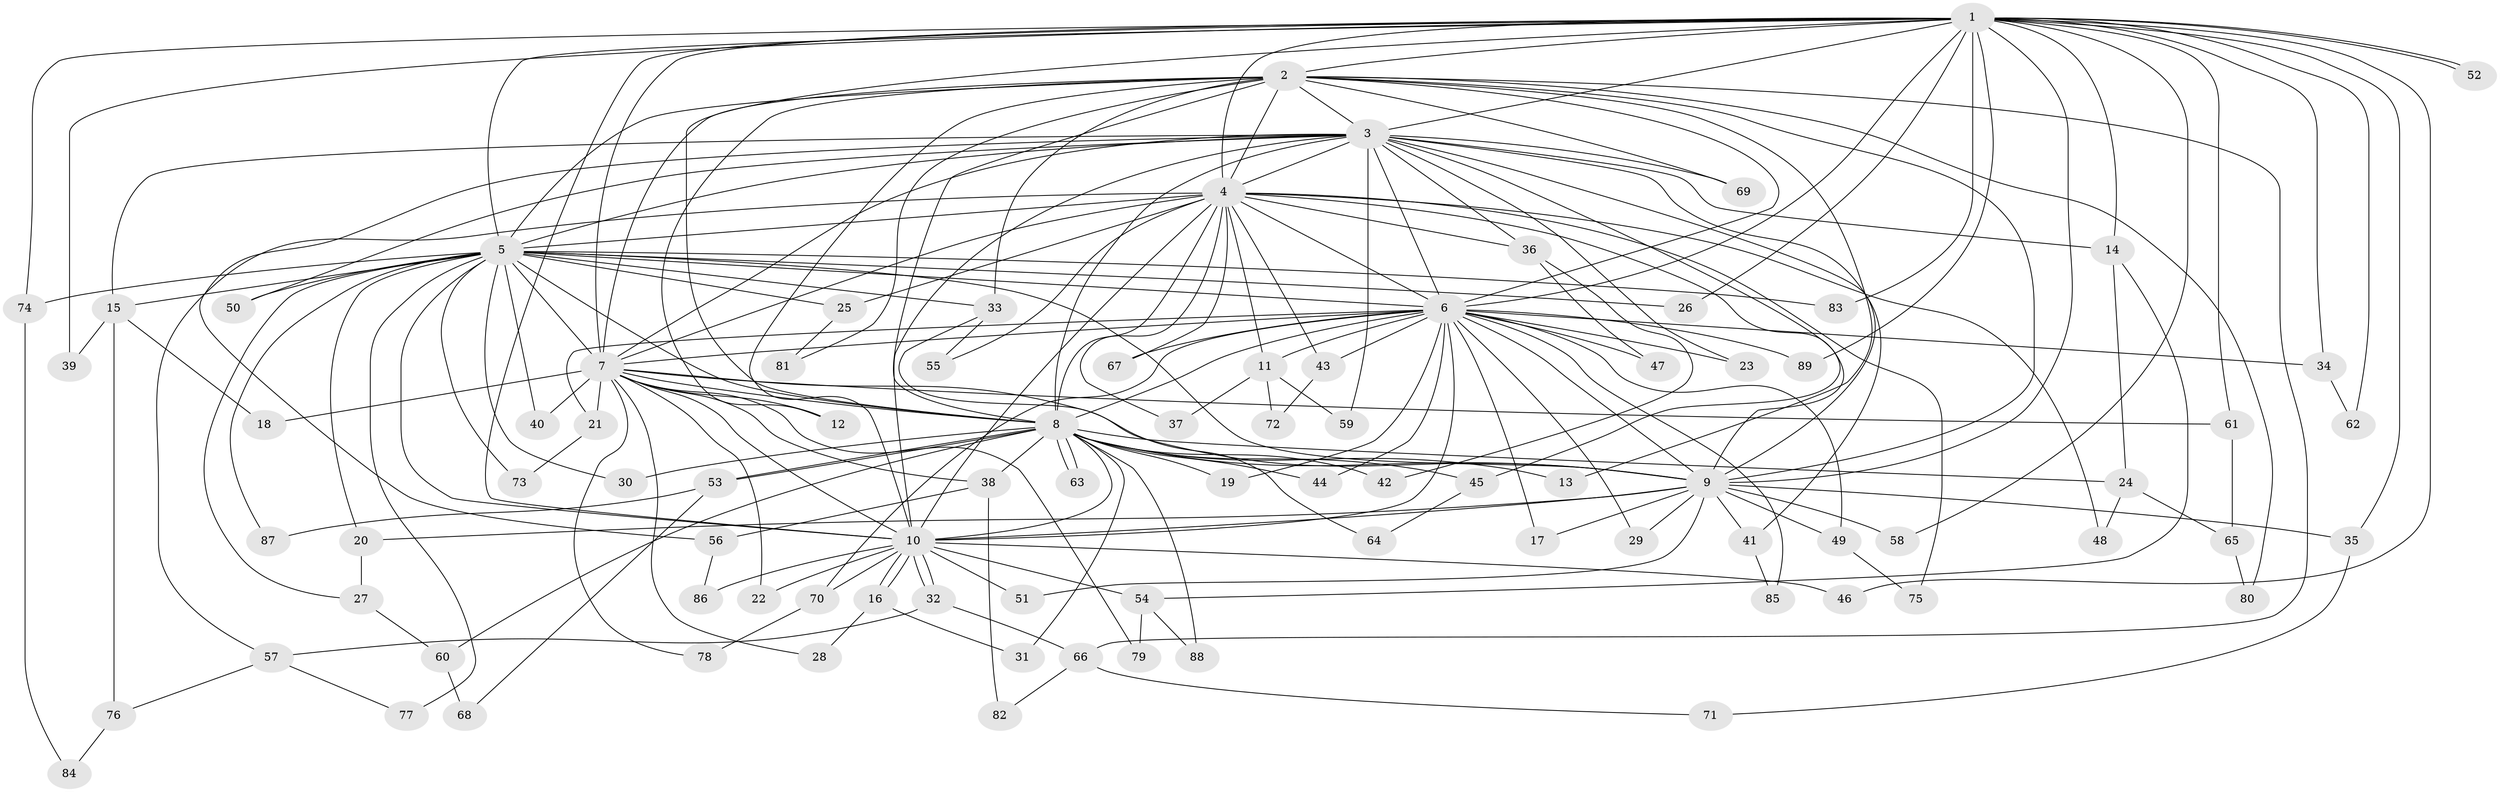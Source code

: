 // Generated by graph-tools (version 1.1) at 2025/46/03/09/25 04:46:26]
// undirected, 89 vertices, 203 edges
graph export_dot {
graph [start="1"]
  node [color=gray90,style=filled];
  1;
  2;
  3;
  4;
  5;
  6;
  7;
  8;
  9;
  10;
  11;
  12;
  13;
  14;
  15;
  16;
  17;
  18;
  19;
  20;
  21;
  22;
  23;
  24;
  25;
  26;
  27;
  28;
  29;
  30;
  31;
  32;
  33;
  34;
  35;
  36;
  37;
  38;
  39;
  40;
  41;
  42;
  43;
  44;
  45;
  46;
  47;
  48;
  49;
  50;
  51;
  52;
  53;
  54;
  55;
  56;
  57;
  58;
  59;
  60;
  61;
  62;
  63;
  64;
  65;
  66;
  67;
  68;
  69;
  70;
  71;
  72;
  73;
  74;
  75;
  76;
  77;
  78;
  79;
  80;
  81;
  82;
  83;
  84;
  85;
  86;
  87;
  88;
  89;
  1 -- 2;
  1 -- 3;
  1 -- 4;
  1 -- 5;
  1 -- 6;
  1 -- 7;
  1 -- 8;
  1 -- 9;
  1 -- 10;
  1 -- 14;
  1 -- 26;
  1 -- 34;
  1 -- 35;
  1 -- 39;
  1 -- 46;
  1 -- 52;
  1 -- 52;
  1 -- 58;
  1 -- 61;
  1 -- 62;
  1 -- 74;
  1 -- 83;
  1 -- 89;
  2 -- 3;
  2 -- 4;
  2 -- 5;
  2 -- 6;
  2 -- 7;
  2 -- 8;
  2 -- 9;
  2 -- 10;
  2 -- 12;
  2 -- 13;
  2 -- 33;
  2 -- 66;
  2 -- 69;
  2 -- 80;
  2 -- 81;
  3 -- 4;
  3 -- 5;
  3 -- 6;
  3 -- 7;
  3 -- 8;
  3 -- 9;
  3 -- 10;
  3 -- 14;
  3 -- 15;
  3 -- 23;
  3 -- 36;
  3 -- 41;
  3 -- 45;
  3 -- 50;
  3 -- 56;
  3 -- 59;
  3 -- 69;
  4 -- 5;
  4 -- 6;
  4 -- 7;
  4 -- 8;
  4 -- 9;
  4 -- 10;
  4 -- 11;
  4 -- 25;
  4 -- 36;
  4 -- 37;
  4 -- 43;
  4 -- 48;
  4 -- 55;
  4 -- 57;
  4 -- 67;
  4 -- 75;
  5 -- 6;
  5 -- 7;
  5 -- 8;
  5 -- 9;
  5 -- 10;
  5 -- 15;
  5 -- 20;
  5 -- 25;
  5 -- 26;
  5 -- 27;
  5 -- 30;
  5 -- 33;
  5 -- 40;
  5 -- 50;
  5 -- 73;
  5 -- 74;
  5 -- 77;
  5 -- 83;
  5 -- 87;
  6 -- 7;
  6 -- 8;
  6 -- 9;
  6 -- 10;
  6 -- 11;
  6 -- 17;
  6 -- 19;
  6 -- 21;
  6 -- 23;
  6 -- 29;
  6 -- 34;
  6 -- 43;
  6 -- 44;
  6 -- 47;
  6 -- 49;
  6 -- 67;
  6 -- 70;
  6 -- 85;
  6 -- 89;
  7 -- 8;
  7 -- 9;
  7 -- 10;
  7 -- 12;
  7 -- 18;
  7 -- 21;
  7 -- 22;
  7 -- 28;
  7 -- 38;
  7 -- 40;
  7 -- 61;
  7 -- 78;
  7 -- 79;
  8 -- 9;
  8 -- 10;
  8 -- 13;
  8 -- 19;
  8 -- 24;
  8 -- 30;
  8 -- 31;
  8 -- 38;
  8 -- 42;
  8 -- 44;
  8 -- 45;
  8 -- 53;
  8 -- 53;
  8 -- 60;
  8 -- 63;
  8 -- 63;
  8 -- 88;
  9 -- 10;
  9 -- 17;
  9 -- 20;
  9 -- 29;
  9 -- 35;
  9 -- 41;
  9 -- 49;
  9 -- 51;
  9 -- 58;
  10 -- 16;
  10 -- 16;
  10 -- 22;
  10 -- 32;
  10 -- 32;
  10 -- 46;
  10 -- 51;
  10 -- 54;
  10 -- 70;
  10 -- 86;
  11 -- 37;
  11 -- 59;
  11 -- 72;
  14 -- 24;
  14 -- 54;
  15 -- 18;
  15 -- 39;
  15 -- 76;
  16 -- 28;
  16 -- 31;
  20 -- 27;
  21 -- 73;
  24 -- 48;
  24 -- 65;
  25 -- 81;
  27 -- 60;
  32 -- 57;
  32 -- 66;
  33 -- 55;
  33 -- 64;
  34 -- 62;
  35 -- 71;
  36 -- 42;
  36 -- 47;
  38 -- 56;
  38 -- 82;
  41 -- 85;
  43 -- 72;
  45 -- 64;
  49 -- 75;
  53 -- 68;
  53 -- 87;
  54 -- 79;
  54 -- 88;
  56 -- 86;
  57 -- 76;
  57 -- 77;
  60 -- 68;
  61 -- 65;
  65 -- 80;
  66 -- 71;
  66 -- 82;
  70 -- 78;
  74 -- 84;
  76 -- 84;
}
